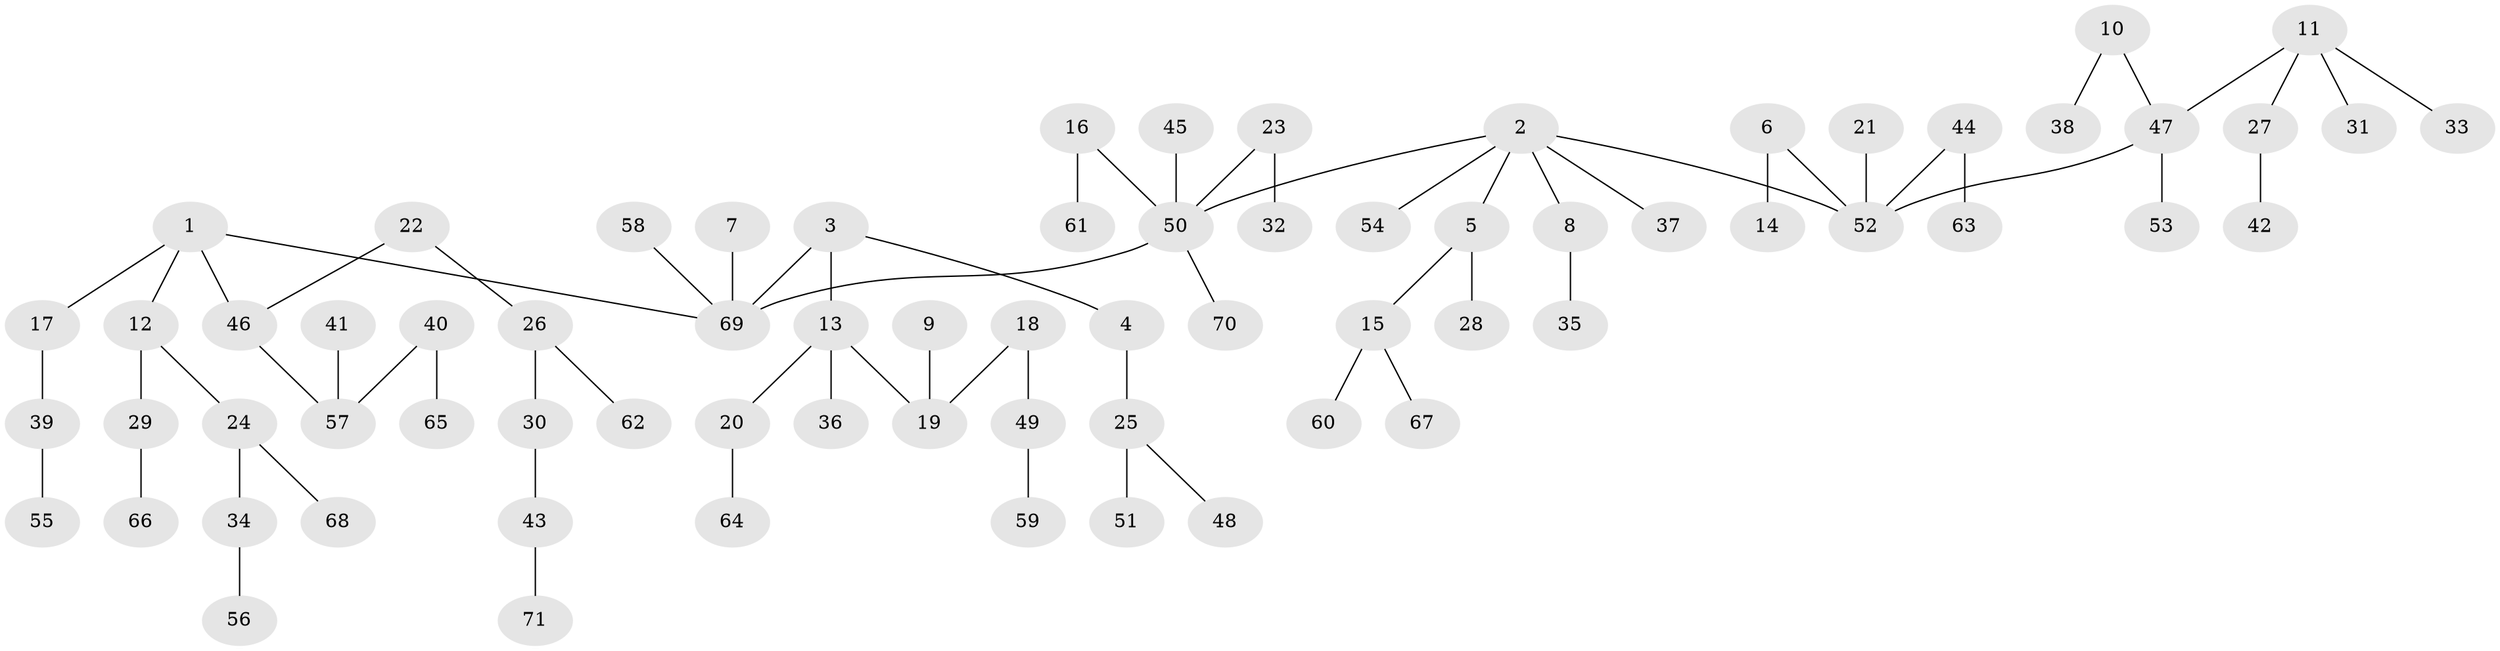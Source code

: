 // original degree distribution, {7: 0.00847457627118644, 6: 0.025423728813559324, 3: 0.09322033898305085, 4: 0.059322033898305086, 5: 0.01694915254237288, 2: 0.3728813559322034, 1: 0.423728813559322}
// Generated by graph-tools (version 1.1) at 2025/37/03/04/25 23:37:30]
// undirected, 71 vertices, 70 edges
graph export_dot {
  node [color=gray90,style=filled];
  1;
  2;
  3;
  4;
  5;
  6;
  7;
  8;
  9;
  10;
  11;
  12;
  13;
  14;
  15;
  16;
  17;
  18;
  19;
  20;
  21;
  22;
  23;
  24;
  25;
  26;
  27;
  28;
  29;
  30;
  31;
  32;
  33;
  34;
  35;
  36;
  37;
  38;
  39;
  40;
  41;
  42;
  43;
  44;
  45;
  46;
  47;
  48;
  49;
  50;
  51;
  52;
  53;
  54;
  55;
  56;
  57;
  58;
  59;
  60;
  61;
  62;
  63;
  64;
  65;
  66;
  67;
  68;
  69;
  70;
  71;
  1 -- 12 [weight=1.0];
  1 -- 17 [weight=1.0];
  1 -- 46 [weight=1.0];
  1 -- 69 [weight=1.0];
  2 -- 5 [weight=1.0];
  2 -- 8 [weight=1.0];
  2 -- 37 [weight=1.0];
  2 -- 50 [weight=1.0];
  2 -- 52 [weight=1.0];
  2 -- 54 [weight=1.0];
  3 -- 4 [weight=1.0];
  3 -- 13 [weight=1.0];
  3 -- 69 [weight=1.0];
  4 -- 25 [weight=1.0];
  5 -- 15 [weight=1.0];
  5 -- 28 [weight=1.0];
  6 -- 14 [weight=1.0];
  6 -- 52 [weight=1.0];
  7 -- 69 [weight=1.0];
  8 -- 35 [weight=1.0];
  9 -- 19 [weight=1.0];
  10 -- 38 [weight=1.0];
  10 -- 47 [weight=1.0];
  11 -- 27 [weight=1.0];
  11 -- 31 [weight=1.0];
  11 -- 33 [weight=1.0];
  11 -- 47 [weight=1.0];
  12 -- 24 [weight=1.0];
  12 -- 29 [weight=1.0];
  13 -- 19 [weight=1.0];
  13 -- 20 [weight=1.0];
  13 -- 36 [weight=1.0];
  15 -- 60 [weight=1.0];
  15 -- 67 [weight=1.0];
  16 -- 50 [weight=1.0];
  16 -- 61 [weight=1.0];
  17 -- 39 [weight=1.0];
  18 -- 19 [weight=1.0];
  18 -- 49 [weight=1.0];
  20 -- 64 [weight=1.0];
  21 -- 52 [weight=1.0];
  22 -- 26 [weight=1.0];
  22 -- 46 [weight=1.0];
  23 -- 32 [weight=1.0];
  23 -- 50 [weight=1.0];
  24 -- 34 [weight=1.0];
  24 -- 68 [weight=1.0];
  25 -- 48 [weight=1.0];
  25 -- 51 [weight=1.0];
  26 -- 30 [weight=1.0];
  26 -- 62 [weight=1.0];
  27 -- 42 [weight=1.0];
  29 -- 66 [weight=1.0];
  30 -- 43 [weight=1.0];
  34 -- 56 [weight=1.0];
  39 -- 55 [weight=1.0];
  40 -- 57 [weight=1.0];
  40 -- 65 [weight=1.0];
  41 -- 57 [weight=1.0];
  43 -- 71 [weight=1.0];
  44 -- 52 [weight=1.0];
  44 -- 63 [weight=1.0];
  45 -- 50 [weight=1.0];
  46 -- 57 [weight=1.0];
  47 -- 52 [weight=1.0];
  47 -- 53 [weight=1.0];
  49 -- 59 [weight=1.0];
  50 -- 69 [weight=1.0];
  50 -- 70 [weight=1.0];
  58 -- 69 [weight=1.0];
}
